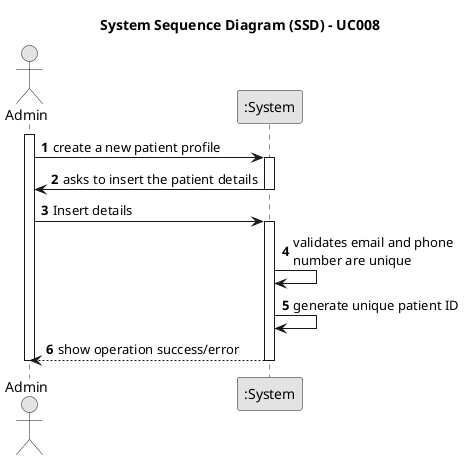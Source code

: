 @startuml
skinparam monochrome true
skinparam packageStyle rectangle
skinparam shadowing false
autonumber

title System Sequence Diagram (SSD) - UC008
actor Admin as ADM
participant ":System" as System

activate ADM

    ADM -> System: create a new patient profile

    activate System
        System -> ADM: asks to insert the patient details

    deactivate System

    ADM -> System : Insert details
    activate System
        
        System -> System: validates email and phone \nnumber are unique

        System -> System: generate unique patient ID

        System --> ADM: show operation success/error
    deactivate System


deactivate ADM

@enduml
